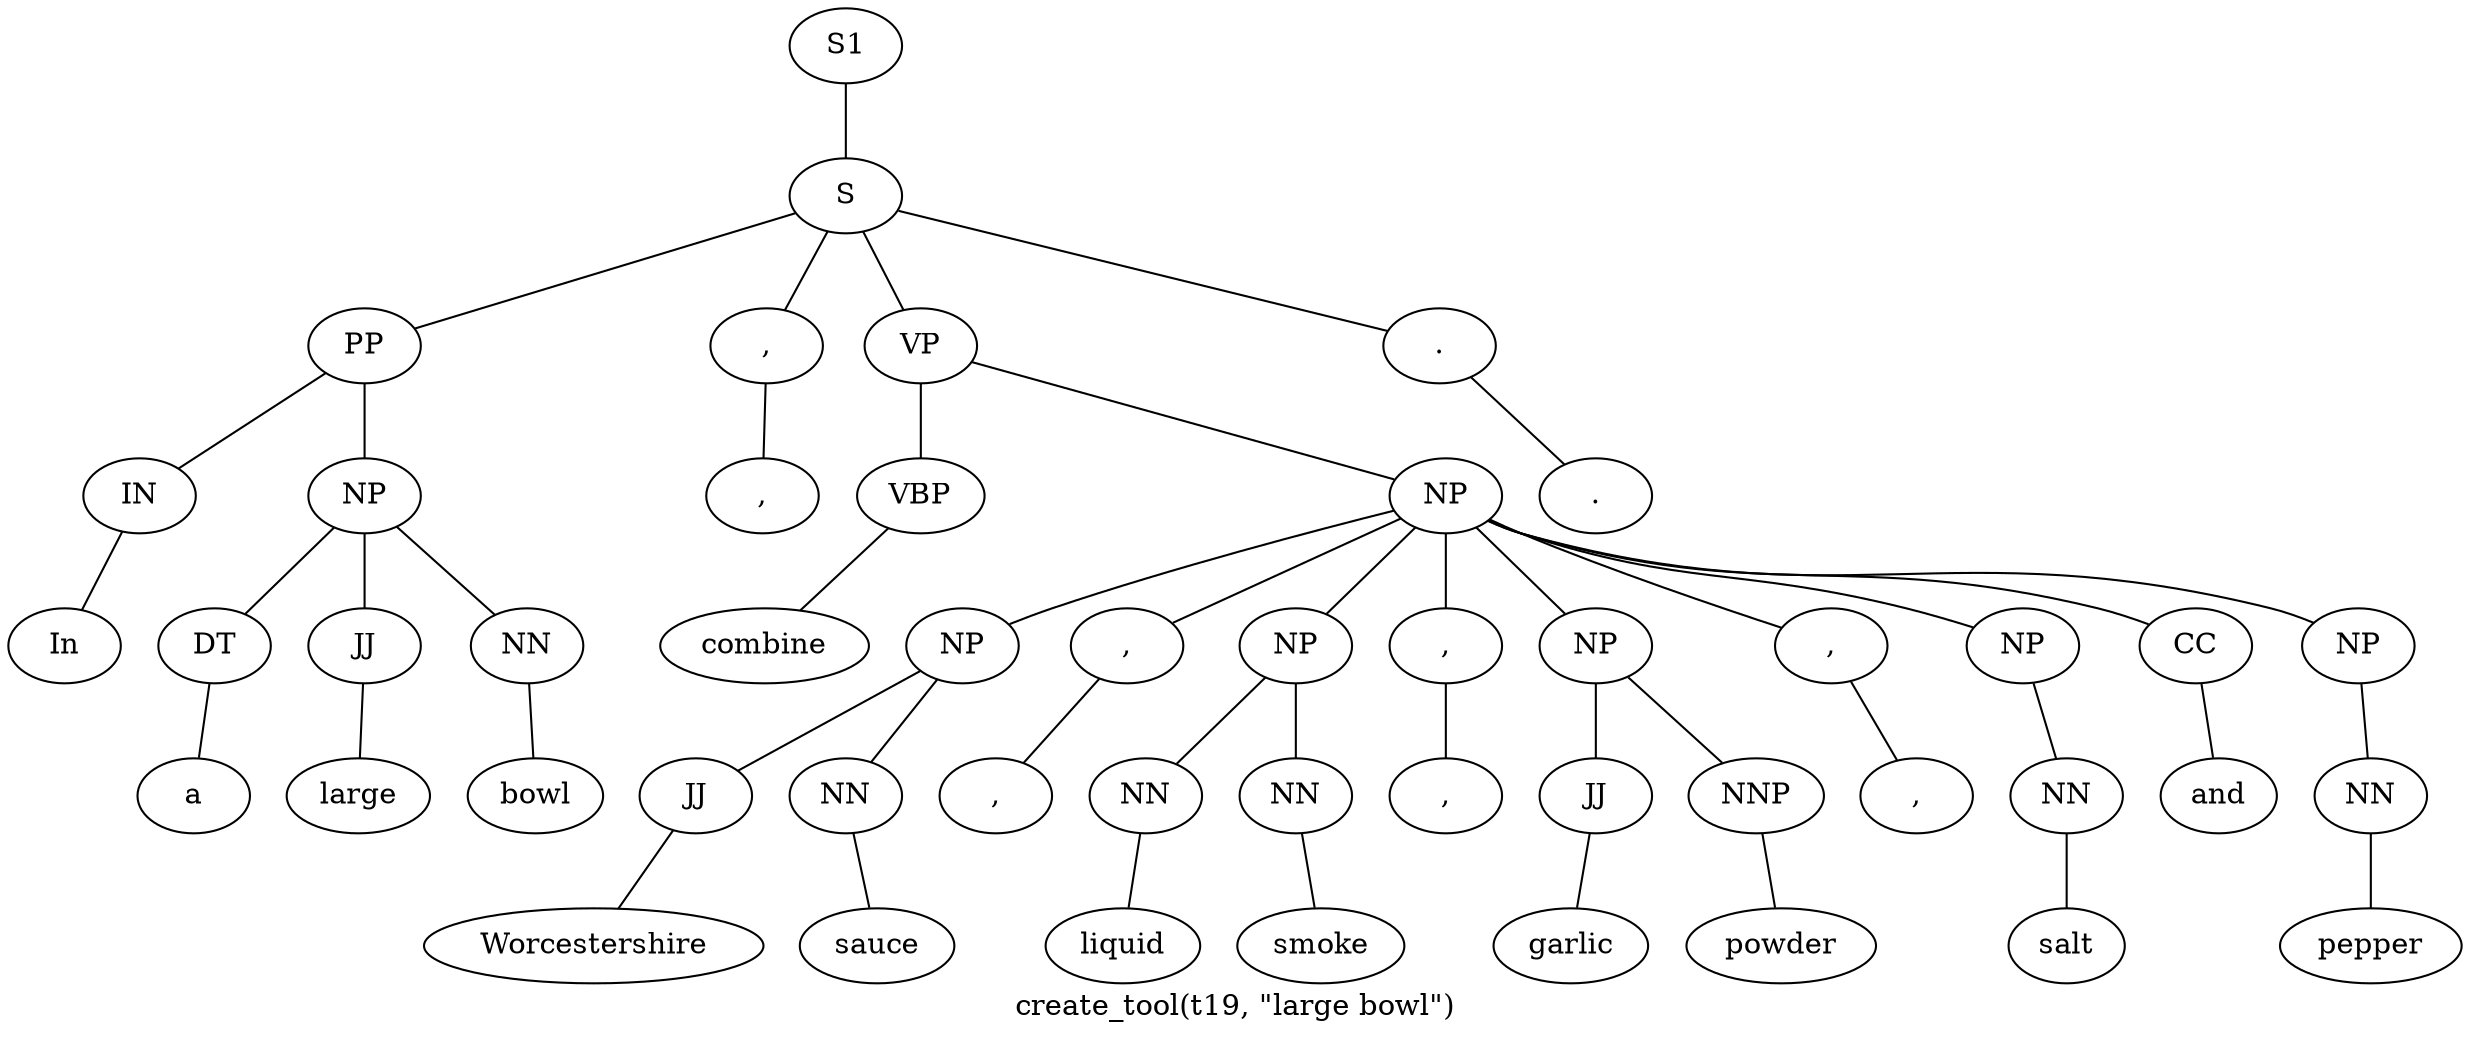 graph SyntaxGraph {
	label = "create_tool(t19, \"large bowl\")";
	Node0 [label="S1"];
	Node1 [label="S"];
	Node2 [label="PP"];
	Node3 [label="IN"];
	Node4 [label="In"];
	Node5 [label="NP"];
	Node6 [label="DT"];
	Node7 [label="a"];
	Node8 [label="JJ"];
	Node9 [label="large"];
	Node10 [label="NN"];
	Node11 [label="bowl"];
	Node12 [label=","];
	Node13 [label=","];
	Node14 [label="VP"];
	Node15 [label="VBP"];
	Node16 [label="combine"];
	Node17 [label="NP"];
	Node18 [label="NP"];
	Node19 [label="JJ"];
	Node20 [label="Worcestershire"];
	Node21 [label="NN"];
	Node22 [label="sauce"];
	Node23 [label=","];
	Node24 [label=","];
	Node25 [label="NP"];
	Node26 [label="NN"];
	Node27 [label="liquid"];
	Node28 [label="NN"];
	Node29 [label="smoke"];
	Node30 [label=","];
	Node31 [label=","];
	Node32 [label="NP"];
	Node33 [label="JJ"];
	Node34 [label="garlic"];
	Node35 [label="NNP"];
	Node36 [label="powder"];
	Node37 [label=","];
	Node38 [label=","];
	Node39 [label="NP"];
	Node40 [label="NN"];
	Node41 [label="salt"];
	Node42 [label="CC"];
	Node43 [label="and"];
	Node44 [label="NP"];
	Node45 [label="NN"];
	Node46 [label="pepper"];
	Node47 [label="."];
	Node48 [label="."];

	Node0 -- Node1;
	Node1 -- Node2;
	Node1 -- Node12;
	Node1 -- Node14;
	Node1 -- Node47;
	Node2 -- Node3;
	Node2 -- Node5;
	Node3 -- Node4;
	Node5 -- Node6;
	Node5 -- Node8;
	Node5 -- Node10;
	Node6 -- Node7;
	Node8 -- Node9;
	Node10 -- Node11;
	Node12 -- Node13;
	Node14 -- Node15;
	Node14 -- Node17;
	Node15 -- Node16;
	Node17 -- Node18;
	Node17 -- Node23;
	Node17 -- Node25;
	Node17 -- Node30;
	Node17 -- Node32;
	Node17 -- Node37;
	Node17 -- Node39;
	Node17 -- Node42;
	Node17 -- Node44;
	Node18 -- Node19;
	Node18 -- Node21;
	Node19 -- Node20;
	Node21 -- Node22;
	Node23 -- Node24;
	Node25 -- Node26;
	Node25 -- Node28;
	Node26 -- Node27;
	Node28 -- Node29;
	Node30 -- Node31;
	Node32 -- Node33;
	Node32 -- Node35;
	Node33 -- Node34;
	Node35 -- Node36;
	Node37 -- Node38;
	Node39 -- Node40;
	Node40 -- Node41;
	Node42 -- Node43;
	Node44 -- Node45;
	Node45 -- Node46;
	Node47 -- Node48;
}